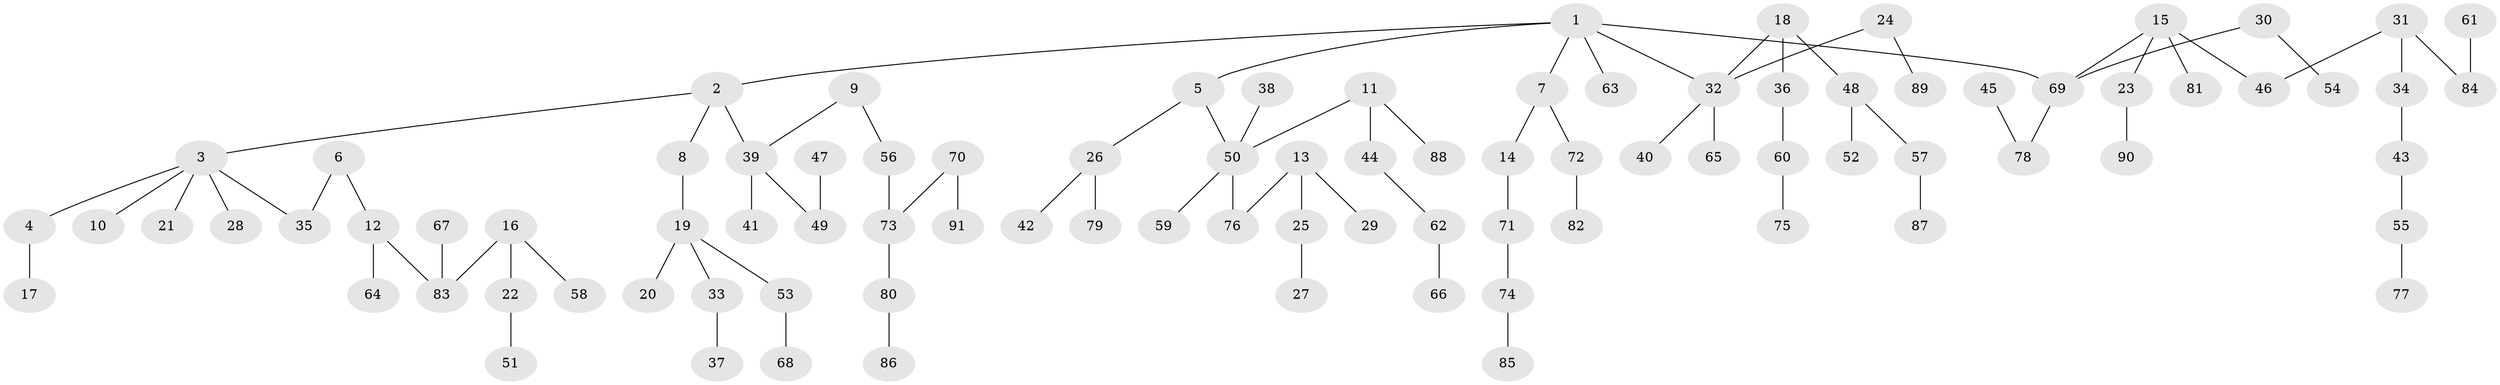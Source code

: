 // original degree distribution, {6: 0.031007751937984496, 4: 0.06201550387596899, 5: 0.015503875968992248, 2: 0.2868217054263566, 3: 0.14728682170542637, 1: 0.4573643410852713}
// Generated by graph-tools (version 1.1) at 2025/37/03/04/25 23:37:26]
// undirected, 91 vertices, 90 edges
graph export_dot {
  node [color=gray90,style=filled];
  1;
  2;
  3;
  4;
  5;
  6;
  7;
  8;
  9;
  10;
  11;
  12;
  13;
  14;
  15;
  16;
  17;
  18;
  19;
  20;
  21;
  22;
  23;
  24;
  25;
  26;
  27;
  28;
  29;
  30;
  31;
  32;
  33;
  34;
  35;
  36;
  37;
  38;
  39;
  40;
  41;
  42;
  43;
  44;
  45;
  46;
  47;
  48;
  49;
  50;
  51;
  52;
  53;
  54;
  55;
  56;
  57;
  58;
  59;
  60;
  61;
  62;
  63;
  64;
  65;
  66;
  67;
  68;
  69;
  70;
  71;
  72;
  73;
  74;
  75;
  76;
  77;
  78;
  79;
  80;
  81;
  82;
  83;
  84;
  85;
  86;
  87;
  88;
  89;
  90;
  91;
  1 -- 2 [weight=1.0];
  1 -- 5 [weight=1.0];
  1 -- 7 [weight=1.0];
  1 -- 32 [weight=1.0];
  1 -- 63 [weight=1.0];
  1 -- 69 [weight=1.0];
  2 -- 3 [weight=1.0];
  2 -- 8 [weight=1.0];
  2 -- 39 [weight=1.0];
  3 -- 4 [weight=1.0];
  3 -- 10 [weight=1.0];
  3 -- 21 [weight=1.0];
  3 -- 28 [weight=1.0];
  3 -- 35 [weight=1.0];
  4 -- 17 [weight=1.0];
  5 -- 26 [weight=1.0];
  5 -- 50 [weight=1.0];
  6 -- 12 [weight=1.0];
  6 -- 35 [weight=1.0];
  7 -- 14 [weight=1.0];
  7 -- 72 [weight=1.0];
  8 -- 19 [weight=1.0];
  9 -- 39 [weight=1.0];
  9 -- 56 [weight=1.0];
  11 -- 44 [weight=1.0];
  11 -- 50 [weight=1.0];
  11 -- 88 [weight=1.0];
  12 -- 64 [weight=1.0];
  12 -- 83 [weight=1.0];
  13 -- 25 [weight=1.0];
  13 -- 29 [weight=1.0];
  13 -- 76 [weight=1.0];
  14 -- 71 [weight=1.0];
  15 -- 23 [weight=1.0];
  15 -- 46 [weight=1.0];
  15 -- 69 [weight=1.0];
  15 -- 81 [weight=1.0];
  16 -- 22 [weight=1.0];
  16 -- 58 [weight=1.0];
  16 -- 83 [weight=1.0];
  18 -- 32 [weight=1.0];
  18 -- 36 [weight=1.0];
  18 -- 48 [weight=1.0];
  19 -- 20 [weight=1.0];
  19 -- 33 [weight=1.0];
  19 -- 53 [weight=1.0];
  22 -- 51 [weight=1.0];
  23 -- 90 [weight=1.0];
  24 -- 32 [weight=1.0];
  24 -- 89 [weight=1.0];
  25 -- 27 [weight=1.0];
  26 -- 42 [weight=1.0];
  26 -- 79 [weight=1.0];
  30 -- 54 [weight=1.0];
  30 -- 69 [weight=1.0];
  31 -- 34 [weight=1.0];
  31 -- 46 [weight=1.0];
  31 -- 84 [weight=1.0];
  32 -- 40 [weight=1.0];
  32 -- 65 [weight=1.0];
  33 -- 37 [weight=1.0];
  34 -- 43 [weight=1.0];
  36 -- 60 [weight=1.0];
  38 -- 50 [weight=1.0];
  39 -- 41 [weight=1.0];
  39 -- 49 [weight=1.0];
  43 -- 55 [weight=1.0];
  44 -- 62 [weight=1.0];
  45 -- 78 [weight=1.0];
  47 -- 49 [weight=1.0];
  48 -- 52 [weight=1.0];
  48 -- 57 [weight=1.0];
  50 -- 59 [weight=1.0];
  50 -- 76 [weight=1.0];
  53 -- 68 [weight=1.0];
  55 -- 77 [weight=1.0];
  56 -- 73 [weight=1.0];
  57 -- 87 [weight=1.0];
  60 -- 75 [weight=1.0];
  61 -- 84 [weight=1.0];
  62 -- 66 [weight=1.0];
  67 -- 83 [weight=1.0];
  69 -- 78 [weight=1.0];
  70 -- 73 [weight=1.0];
  70 -- 91 [weight=1.0];
  71 -- 74 [weight=1.0];
  72 -- 82 [weight=1.0];
  73 -- 80 [weight=1.0];
  74 -- 85 [weight=1.0];
  80 -- 86 [weight=1.0];
}
